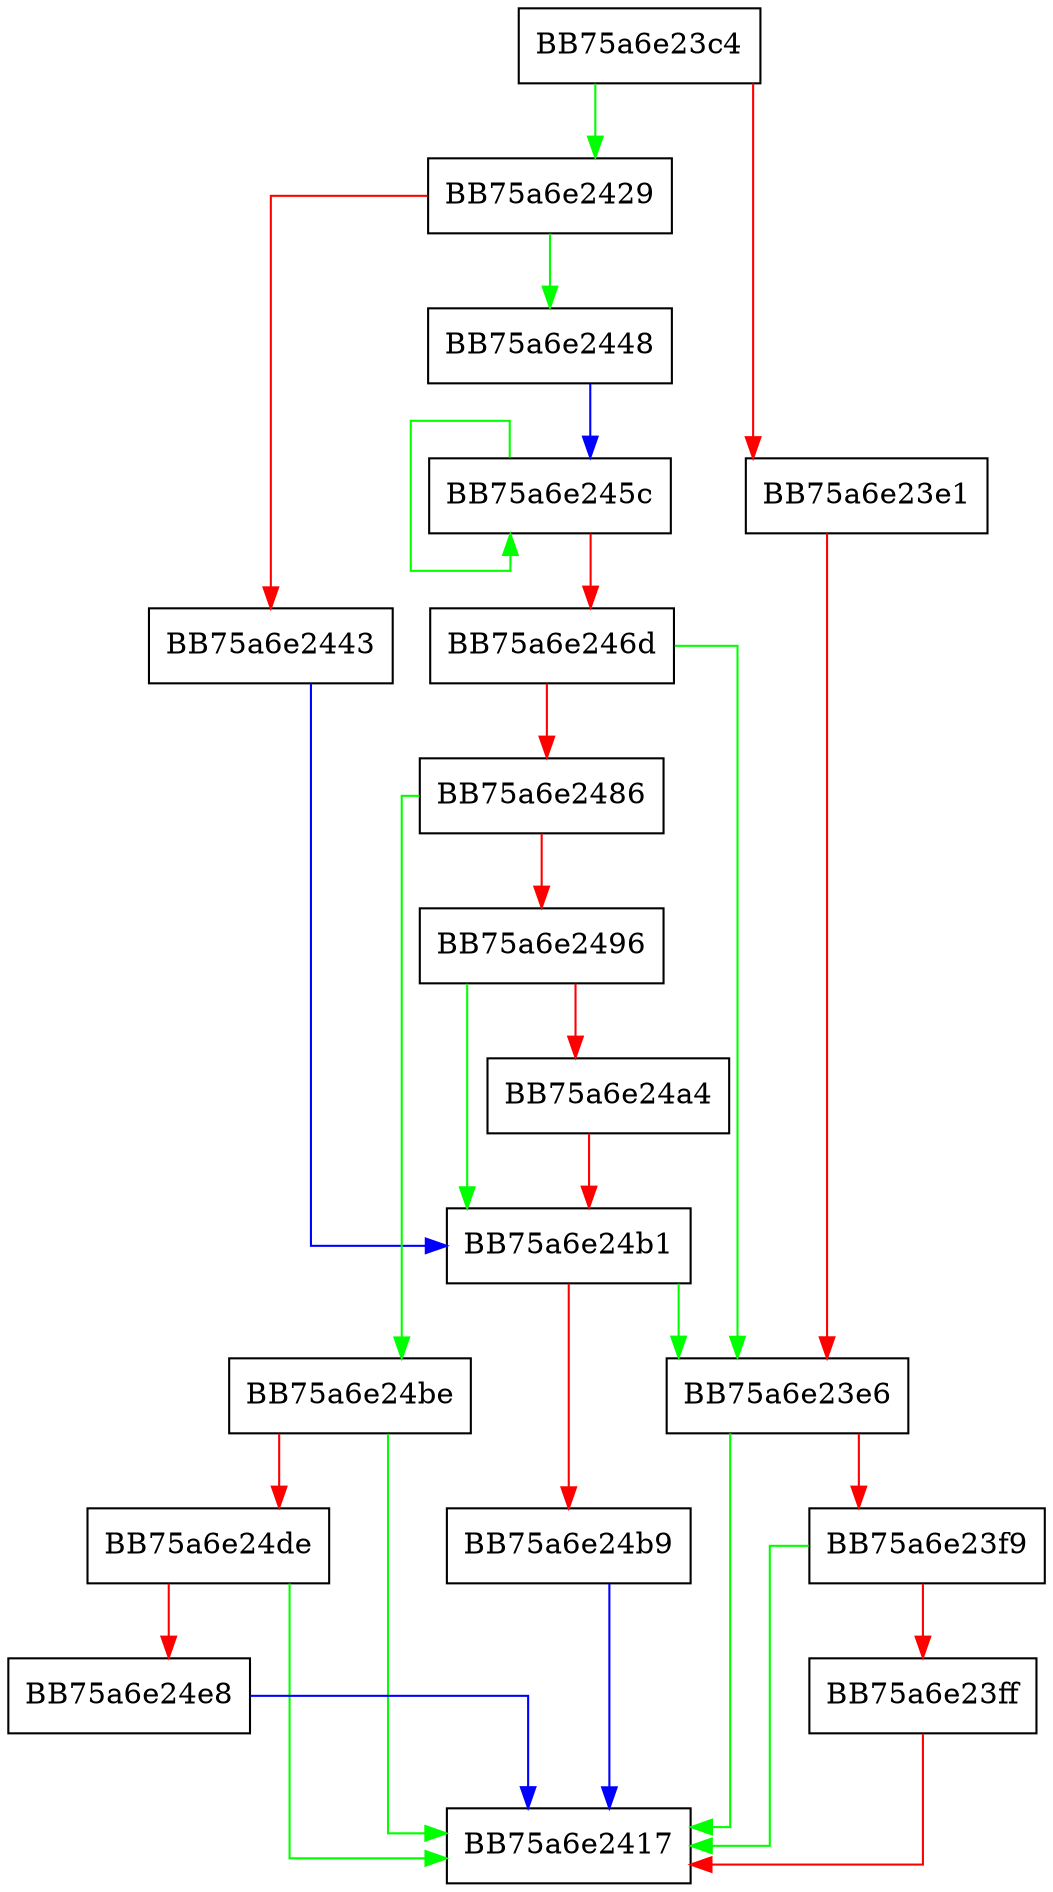 digraph Initialize {
  node [shape="box"];
  graph [splines=ortho];
  BB75a6e23c4 -> BB75a6e2429 [color="green"];
  BB75a6e23c4 -> BB75a6e23e1 [color="red"];
  BB75a6e23e1 -> BB75a6e23e6 [color="red"];
  BB75a6e23e6 -> BB75a6e2417 [color="green"];
  BB75a6e23e6 -> BB75a6e23f9 [color="red"];
  BB75a6e23f9 -> BB75a6e2417 [color="green"];
  BB75a6e23f9 -> BB75a6e23ff [color="red"];
  BB75a6e23ff -> BB75a6e2417 [color="red"];
  BB75a6e2429 -> BB75a6e2448 [color="green"];
  BB75a6e2429 -> BB75a6e2443 [color="red"];
  BB75a6e2443 -> BB75a6e24b1 [color="blue"];
  BB75a6e2448 -> BB75a6e245c [color="blue"];
  BB75a6e245c -> BB75a6e245c [color="green"];
  BB75a6e245c -> BB75a6e246d [color="red"];
  BB75a6e246d -> BB75a6e23e6 [color="green"];
  BB75a6e246d -> BB75a6e2486 [color="red"];
  BB75a6e2486 -> BB75a6e24be [color="green"];
  BB75a6e2486 -> BB75a6e2496 [color="red"];
  BB75a6e2496 -> BB75a6e24b1 [color="green"];
  BB75a6e2496 -> BB75a6e24a4 [color="red"];
  BB75a6e24a4 -> BB75a6e24b1 [color="red"];
  BB75a6e24b1 -> BB75a6e23e6 [color="green"];
  BB75a6e24b1 -> BB75a6e24b9 [color="red"];
  BB75a6e24b9 -> BB75a6e2417 [color="blue"];
  BB75a6e24be -> BB75a6e2417 [color="green"];
  BB75a6e24be -> BB75a6e24de [color="red"];
  BB75a6e24de -> BB75a6e2417 [color="green"];
  BB75a6e24de -> BB75a6e24e8 [color="red"];
  BB75a6e24e8 -> BB75a6e2417 [color="blue"];
}